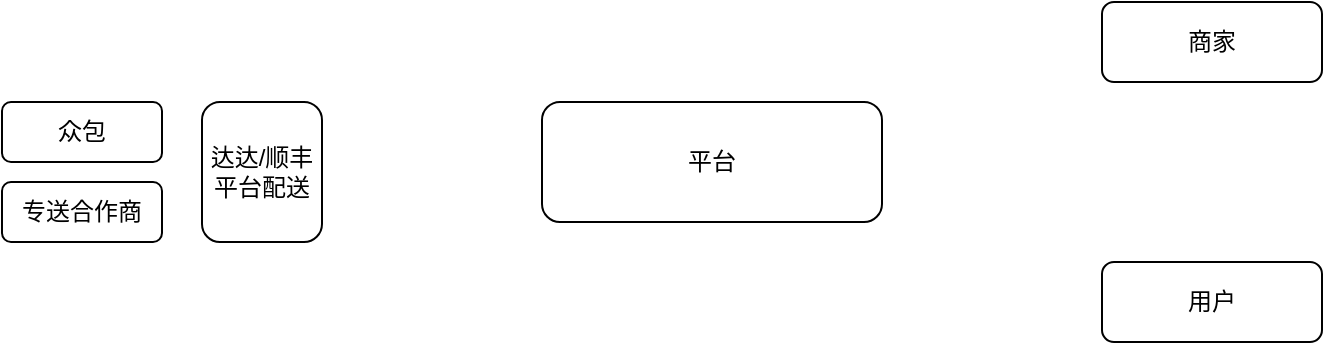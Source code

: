<mxfile version="21.1.2" type="github">
  <diagram name="第 1 页" id="qoFWoqQQtf8SlPOWqUR3">
    <mxGraphModel dx="1331" dy="783" grid="1" gridSize="10" guides="1" tooltips="1" connect="1" arrows="1" fold="1" page="1" pageScale="1" pageWidth="1169" pageHeight="827" math="0" shadow="0">
      <root>
        <mxCell id="0" />
        <mxCell id="1" parent="0" />
        <mxCell id="KE6Zw9q1b7qpx3u-HzaN-1" value="平台" style="rounded=1;whiteSpace=wrap;html=1;" vertex="1" parent="1">
          <mxGeometry x="370" y="350" width="170" height="60" as="geometry" />
        </mxCell>
        <mxCell id="KE6Zw9q1b7qpx3u-HzaN-3" value="商家" style="rounded=1;whiteSpace=wrap;html=1;" vertex="1" parent="1">
          <mxGeometry x="650" y="300" width="110" height="40" as="geometry" />
        </mxCell>
        <mxCell id="KE6Zw9q1b7qpx3u-HzaN-4" value="用户" style="rounded=1;whiteSpace=wrap;html=1;" vertex="1" parent="1">
          <mxGeometry x="650" y="430" width="110" height="40" as="geometry" />
        </mxCell>
        <mxCell id="KE6Zw9q1b7qpx3u-HzaN-7" value="" style="group" vertex="1" connectable="0" parent="1">
          <mxGeometry x="100" y="350" width="160" height="70" as="geometry" />
        </mxCell>
        <mxCell id="KE6Zw9q1b7qpx3u-HzaN-2" value="众包" style="rounded=1;whiteSpace=wrap;html=1;" vertex="1" parent="KE6Zw9q1b7qpx3u-HzaN-7">
          <mxGeometry width="80" height="30" as="geometry" />
        </mxCell>
        <mxCell id="KE6Zw9q1b7qpx3u-HzaN-5" value="达达/顺丰平台配送" style="rounded=1;whiteSpace=wrap;html=1;" vertex="1" parent="KE6Zw9q1b7qpx3u-HzaN-7">
          <mxGeometry x="100" width="60" height="70" as="geometry" />
        </mxCell>
        <mxCell id="KE6Zw9q1b7qpx3u-HzaN-6" value="专送合作商" style="rounded=1;whiteSpace=wrap;html=1;" vertex="1" parent="KE6Zw9q1b7qpx3u-HzaN-7">
          <mxGeometry y="40" width="80" height="30" as="geometry" />
        </mxCell>
      </root>
    </mxGraphModel>
  </diagram>
</mxfile>
